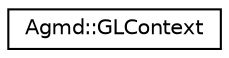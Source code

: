 digraph "Graphical Class Hierarchy"
{
  edge [fontname="Helvetica",fontsize="10",labelfontname="Helvetica",labelfontsize="10"];
  node [fontname="Helvetica",fontsize="10",shape=record];
  rankdir="LR";
  Node1 [label="Agmd::GLContext",height=0.2,width=0.4,color="black", fillcolor="white", style="filled",URL="$class_agmd_1_1_g_l_context.html"];
}

